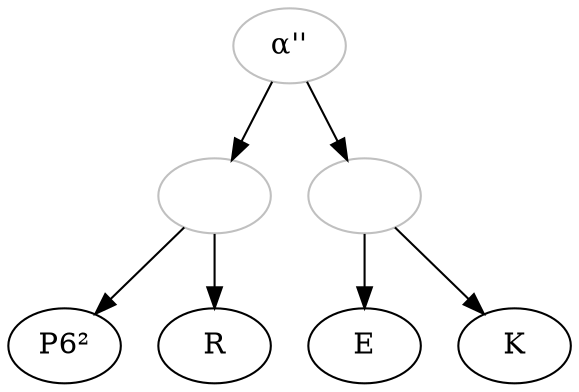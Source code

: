digraph {
archetyp [color="grey", label="α''"];
1 [color="grey", label=""];
P6 [label="P6²"]
archetyp -> 1 ;
1 -> R;
1 -> P6;
2 [color="grey", label=""];
archetyp -> 2 ;
2 -> E;
2 -> K;
}
